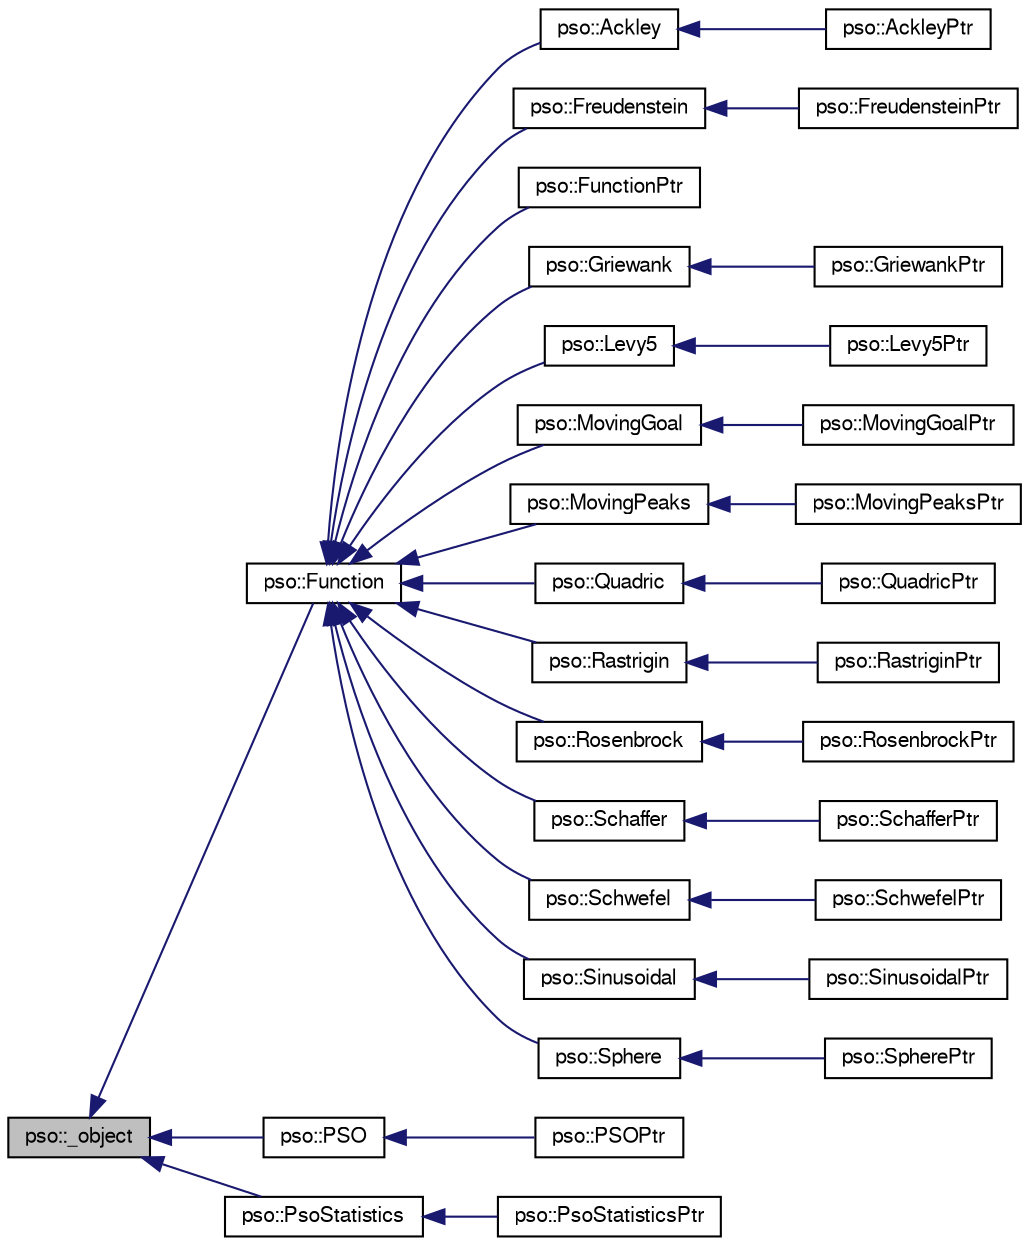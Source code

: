 digraph G
{
  bgcolor="transparent";
  edge [fontname="FreeSans",fontsize=10,labelfontname="FreeSans",labelfontsize=10];
  node [fontname="FreeSans",fontsize=10,shape=record];
  rankdir=LR;
  Node1 [label="pso::_object",height=0.2,width=0.4,color="black", fillcolor="grey75", style="filled" fontcolor="black"];
  Node1 -> Node2 [dir=back,color="midnightblue",fontsize=10,style="solid"];
  Node2 [label="pso::Function",height=0.2,width=0.4,color="black",URL="$classpso_1_1Function.html"];
  Node2 -> Node3 [dir=back,color="midnightblue",fontsize=10,style="solid"];
  Node3 [label="pso::Ackley",height=0.2,width=0.4,color="black",URL="$classpso_1_1Ackley.html"];
  Node3 -> Node4 [dir=back,color="midnightblue",fontsize=10,style="solid"];
  Node4 [label="pso::AckleyPtr",height=0.2,width=0.4,color="black",URL="$classpso_1_1AckleyPtr.html"];
  Node2 -> Node5 [dir=back,color="midnightblue",fontsize=10,style="solid"];
  Node5 [label="pso::Freudenstein",height=0.2,width=0.4,color="black",URL="$classpso_1_1Freudenstein.html"];
  Node5 -> Node6 [dir=back,color="midnightblue",fontsize=10,style="solid"];
  Node6 [label="pso::FreudensteinPtr",height=0.2,width=0.4,color="black",URL="$classpso_1_1FreudensteinPtr.html"];
  Node2 -> Node7 [dir=back,color="midnightblue",fontsize=10,style="solid"];
  Node7 [label="pso::FunctionPtr",height=0.2,width=0.4,color="black",URL="$classpso_1_1FunctionPtr.html"];
  Node2 -> Node8 [dir=back,color="midnightblue",fontsize=10,style="solid"];
  Node8 [label="pso::Griewank",height=0.2,width=0.4,color="black",URL="$classpso_1_1Griewank.html"];
  Node8 -> Node9 [dir=back,color="midnightblue",fontsize=10,style="solid"];
  Node9 [label="pso::GriewankPtr",height=0.2,width=0.4,color="black",URL="$classpso_1_1GriewankPtr.html"];
  Node2 -> Node10 [dir=back,color="midnightblue",fontsize=10,style="solid"];
  Node10 [label="pso::Levy5",height=0.2,width=0.4,color="black",URL="$classpso_1_1Levy5.html"];
  Node10 -> Node11 [dir=back,color="midnightblue",fontsize=10,style="solid"];
  Node11 [label="pso::Levy5Ptr",height=0.2,width=0.4,color="black",URL="$classpso_1_1Levy5Ptr.html"];
  Node2 -> Node12 [dir=back,color="midnightblue",fontsize=10,style="solid"];
  Node12 [label="pso::MovingGoal",height=0.2,width=0.4,color="black",URL="$classpso_1_1MovingGoal.html"];
  Node12 -> Node13 [dir=back,color="midnightblue",fontsize=10,style="solid"];
  Node13 [label="pso::MovingGoalPtr",height=0.2,width=0.4,color="black",URL="$classpso_1_1MovingGoalPtr.html"];
  Node2 -> Node14 [dir=back,color="midnightblue",fontsize=10,style="solid"];
  Node14 [label="pso::MovingPeaks",height=0.2,width=0.4,color="black",URL="$classpso_1_1MovingPeaks.html"];
  Node14 -> Node15 [dir=back,color="midnightblue",fontsize=10,style="solid"];
  Node15 [label="pso::MovingPeaksPtr",height=0.2,width=0.4,color="black",URL="$classpso_1_1MovingPeaksPtr.html"];
  Node2 -> Node16 [dir=back,color="midnightblue",fontsize=10,style="solid"];
  Node16 [label="pso::Quadric",height=0.2,width=0.4,color="black",URL="$classpso_1_1Quadric.html"];
  Node16 -> Node17 [dir=back,color="midnightblue",fontsize=10,style="solid"];
  Node17 [label="pso::QuadricPtr",height=0.2,width=0.4,color="black",URL="$classpso_1_1QuadricPtr.html"];
  Node2 -> Node18 [dir=back,color="midnightblue",fontsize=10,style="solid"];
  Node18 [label="pso::Rastrigin",height=0.2,width=0.4,color="black",URL="$classpso_1_1Rastrigin.html"];
  Node18 -> Node19 [dir=back,color="midnightblue",fontsize=10,style="solid"];
  Node19 [label="pso::RastriginPtr",height=0.2,width=0.4,color="black",URL="$classpso_1_1RastriginPtr.html"];
  Node2 -> Node20 [dir=back,color="midnightblue",fontsize=10,style="solid"];
  Node20 [label="pso::Rosenbrock",height=0.2,width=0.4,color="black",URL="$classpso_1_1Rosenbrock.html"];
  Node20 -> Node21 [dir=back,color="midnightblue",fontsize=10,style="solid"];
  Node21 [label="pso::RosenbrockPtr",height=0.2,width=0.4,color="black",URL="$classpso_1_1RosenbrockPtr.html"];
  Node2 -> Node22 [dir=back,color="midnightblue",fontsize=10,style="solid"];
  Node22 [label="pso::Schaffer",height=0.2,width=0.4,color="black",URL="$classpso_1_1Schaffer.html"];
  Node22 -> Node23 [dir=back,color="midnightblue",fontsize=10,style="solid"];
  Node23 [label="pso::SchafferPtr",height=0.2,width=0.4,color="black",URL="$classpso_1_1SchafferPtr.html"];
  Node2 -> Node24 [dir=back,color="midnightblue",fontsize=10,style="solid"];
  Node24 [label="pso::Schwefel",height=0.2,width=0.4,color="black",URL="$classpso_1_1Schwefel.html"];
  Node24 -> Node25 [dir=back,color="midnightblue",fontsize=10,style="solid"];
  Node25 [label="pso::SchwefelPtr",height=0.2,width=0.4,color="black",URL="$classpso_1_1SchwefelPtr.html"];
  Node2 -> Node26 [dir=back,color="midnightblue",fontsize=10,style="solid"];
  Node26 [label="pso::Sinusoidal",height=0.2,width=0.4,color="black",URL="$classpso_1_1Sinusoidal.html"];
  Node26 -> Node27 [dir=back,color="midnightblue",fontsize=10,style="solid"];
  Node27 [label="pso::SinusoidalPtr",height=0.2,width=0.4,color="black",URL="$classpso_1_1SinusoidalPtr.html"];
  Node2 -> Node28 [dir=back,color="midnightblue",fontsize=10,style="solid"];
  Node28 [label="pso::Sphere",height=0.2,width=0.4,color="black",URL="$classpso_1_1Sphere.html"];
  Node28 -> Node29 [dir=back,color="midnightblue",fontsize=10,style="solid"];
  Node29 [label="pso::SpherePtr",height=0.2,width=0.4,color="black",URL="$classpso_1_1SpherePtr.html"];
  Node1 -> Node30 [dir=back,color="midnightblue",fontsize=10,style="solid"];
  Node30 [label="pso::PSO",height=0.2,width=0.4,color="black",URL="$classpso_1_1PSO.html"];
  Node30 -> Node31 [dir=back,color="midnightblue",fontsize=10,style="solid"];
  Node31 [label="pso::PSOPtr",height=0.2,width=0.4,color="black",URL="$classpso_1_1PSOPtr.html"];
  Node1 -> Node32 [dir=back,color="midnightblue",fontsize=10,style="solid"];
  Node32 [label="pso::PsoStatistics",height=0.2,width=0.4,color="black",URL="$classpso_1_1PsoStatistics.html"];
  Node32 -> Node33 [dir=back,color="midnightblue",fontsize=10,style="solid"];
  Node33 [label="pso::PsoStatisticsPtr",height=0.2,width=0.4,color="black",URL="$classpso_1_1PsoStatisticsPtr.html"];
}
